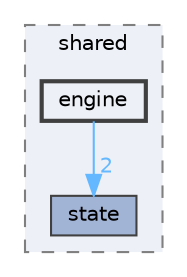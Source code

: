digraph "/home/alexandros/Documents/PLT/V4/pokemon-championship/src/shared/engine"
{
 // LATEX_PDF_SIZE
  bgcolor="transparent";
  edge [fontname=Helvetica,fontsize=10,labelfontname=Helvetica,labelfontsize=10];
  node [fontname=Helvetica,fontsize=10,shape=box,height=0.2,width=0.4];
  compound=true
  subgraph clusterdir_4f38db07240614f25134cb9a8bebbaf9 {
    graph [ bgcolor="#edf0f7", pencolor="grey50", label="shared", fontname=Helvetica,fontsize=10 style="filled,dashed", URL="dir_4f38db07240614f25134cb9a8bebbaf9.html",tooltip=""]
  dir_daddb7c2582e7863434ba945b039e5a7 [label="state", fillcolor="#a2b4d6", color="grey25", style="filled", URL="dir_daddb7c2582e7863434ba945b039e5a7.html",tooltip=""];
  dir_55cf182c852dc23f2262655aec78849d [label="engine", fillcolor="#edf0f7", color="grey25", style="filled,bold", URL="dir_55cf182c852dc23f2262655aec78849d.html",tooltip=""];
  }
  dir_55cf182c852dc23f2262655aec78849d->dir_daddb7c2582e7863434ba945b039e5a7 [headlabel="2", labeldistance=1.5 headhref="dir_000020_000040.html" color="steelblue1" fontcolor="steelblue1"];
}
